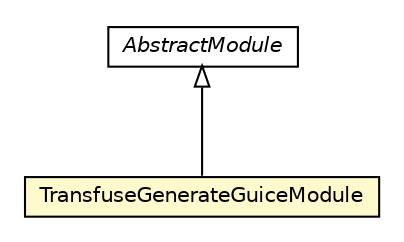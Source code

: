 #!/usr/local/bin/dot
#
# Class diagram 
# Generated by UMLGraph version 5.1 (http://www.umlgraph.org/)
#

digraph G {
	edge [fontname="Helvetica",fontsize=10,labelfontname="Helvetica",labelfontsize=10];
	node [fontname="Helvetica",fontsize=10,shape=plaintext];
	nodesep=0.25;
	ranksep=0.5;
	// org.androidtransfuse.config.TransfuseGenerateGuiceModule
	c7053 [label=<<table title="org.androidtransfuse.config.TransfuseGenerateGuiceModule" border="0" cellborder="1" cellspacing="0" cellpadding="2" port="p" bgcolor="lemonChiffon" href="./TransfuseGenerateGuiceModule.html">
		<tr><td><table border="0" cellspacing="0" cellpadding="1">
<tr><td align="center" balign="center"> TransfuseGenerateGuiceModule </td></tr>
		</table></td></tr>
		</table>>, fontname="Helvetica", fontcolor="black", fontsize=10.0];
	//org.androidtransfuse.config.TransfuseGenerateGuiceModule extends com.google.inject.AbstractModule
	c7343:p -> c7053:p [dir=back,arrowtail=empty];
	// com.google.inject.AbstractModule
	c7343 [label=<<table title="com.google.inject.AbstractModule" border="0" cellborder="1" cellspacing="0" cellpadding="2" port="p" href="http://java.sun.com/j2se/1.4.2/docs/api/com/google/inject/AbstractModule.html">
		<tr><td><table border="0" cellspacing="0" cellpadding="1">
<tr><td align="center" balign="center"><font face="Helvetica-Oblique"> AbstractModule </font></td></tr>
		</table></td></tr>
		</table>>, fontname="Helvetica", fontcolor="black", fontsize=10.0];
}

